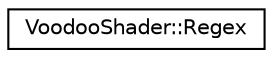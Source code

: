 digraph G
{
  edge [fontname="Helvetica",fontsize="10",labelfontname="Helvetica",labelfontsize="10"];
  node [fontname="Helvetica",fontsize="10",shape=record];
  rankdir="LR";
  Node1 [label="VoodooShader::Regex",height=0.2,width=0.4,color="black", fillcolor="white", style="filled",URL="$class_voodoo_shader_1_1_regex.html"];
}
